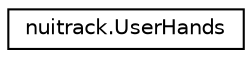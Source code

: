digraph "Graphical Class Hierarchy"
{
  edge [fontname="Helvetica",fontsize="10",labelfontname="Helvetica",labelfontsize="10"];
  node [fontname="Helvetica",fontsize="10",shape=record];
  rankdir="LR";
  Node1 [label="nuitrack.UserHands",height=0.2,width=0.4,color="black", fillcolor="white", style="filled",URL="$classnuitrack_1_1UserHands.html",tooltip="Stores the information about the user&#39;s hand. "];
}
